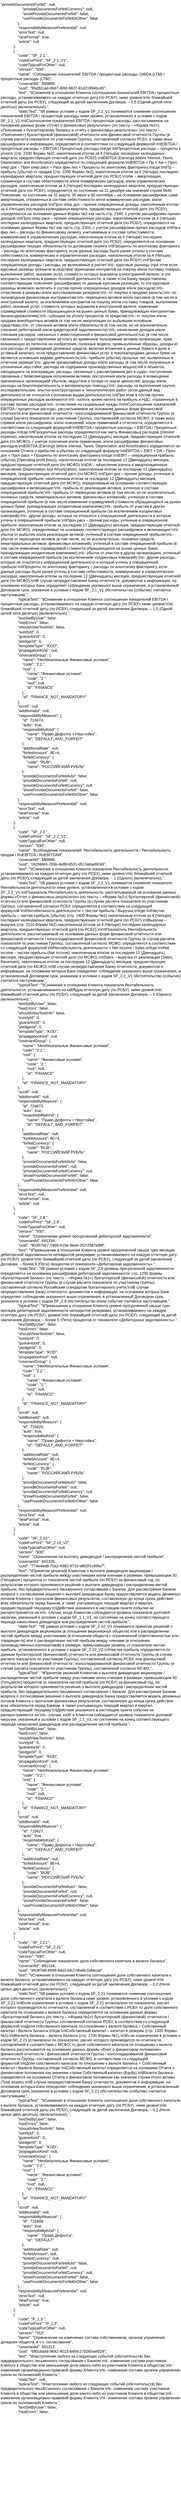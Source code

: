 <mxfile version="27.1.4">
  <diagram name="Страница — 1" id="WULPb32uHRo-QUS4CWuH">
    <mxGraphModel dx="1372" dy="743" grid="1" gridSize="10" guides="1" tooltips="1" connect="1" arrows="1" fold="1" page="1" pageScale="1" pageWidth="827" pageHeight="1169" math="0" shadow="0">
      <root>
        <mxCell id="0" />
        <mxCell id="1" parent="0" />
        <mxCell id="hpLpnZOfaxVlts9n7Vxk-15" value="&quot;provideDocumentsForfeit&quot;: null,&#xa;                    &quot;provideDocumentsForfeitCurrency&quot;: null,&#xa;                    &quot;showProvideDocumentsForfeit&quot;: false,&#xa;                    &quot;useProvideDocumentsForfeitInOther&quot;: false&#xa;                },&#xa;                &quot;responsibilityMeasurePreferential&quot;: null,&#xa;                &quot;errorText&quot;: null,&#xa;                &quot;newFormat&quot;: true,&#xa;                &quot;article&quot;: null&#xa;            },&#xa;            {&#xa;                &quot;code&quot;: &quot;SF_2.1.&quot;,&#xa;                &quot;codeForPrint&quot;: &quot;SF_2.1_V1&quot;,&#xa;                &quot;codeTypicalForOther&quot;: null,&#xa;                &quot;version&quot;: &quot;930&quot;,&#xa;                &quot;name&quot;: &quot;Соблюдение показателей: EBITDA / процентные расходы; OIBDA (LTM) / процентные расходы (LTM)&quot;,&#xa;                &quot;covenantId&quot;: 699899,&#xa;                &quot;uuid&quot;: &quot;95d32cad-d6d7-40bf-9827-81d21994bc45&quot;,&#xa;                &quot;text&quot;: &quot;\tСнижение в отношении Клиента соотношения показателей EBITDA / процентные расходы, устанавливаемого на каждую отчетную дату (по РСБУ), ниже уровня:\n\tс ближайшей отчетной даты (по РСБУ), следующей за датой заключения Договора, – 1,5 (Одной целой пяти десятых) (включительно).&quot;,&#xa;                &quot;staticText&quot;: &quot;\tВ рамках условия с кодом SF_2.1_V1 понимается снижение соотношения показателей EBITDA / процентные расходы ниже уровня, установленного в условии с кодом SF_2.1_V1.\n\tСоотношение показателей EBITDA / процентные расходы, рассчитываемое на основании данных форм «Отчет о финансовых результатах» (по тексту – «Форма №2»), «Пояснение к бухгалтерскому балансу и отчету о финансовых результатах» (по тексту – «Пояснение») бухгалтерской (финансовой) отчетности или финансовой отчетности Группы (в случае расчета показателя по участникам Группы), составленной согласно РСБУ, а также иных расшифровок и информации, определяется в соответствии со следующей формулой:\n\tEBITDA / процентные расходы = EBITDA / Процентные расходы,\n\tгде:\n\tПроцентные расходы – проценты к уплате (стр. 2330 Формы №2), накопленным итогом за 4 (Четыре) последних календарных квартала, предшествующих отчетной дате (по РСБУ),\n\tEBITDA (Earnings before Interest, Taxes, Depreciation and Amortization) определяется по следующей формуле:\n\tEBITDA = Пр + Ам + Проч опер дох – Проч опер расх + Расх фин лиз + Проценты по агентскому факторингу,\n\tгде:\n\tПр – прибыль (убыток) от продаж (стр. 2200 Формы №2), накопленным итогом за 4 (Четыре) последних календарных квартала, предшествующих отчетной дате (по РСБУ).\n\tАм – амортизация, отраженная в составе себестоимости и/или коммерческих расходов, и/или управленческих расходов, накопленным итогом за 4 (Четыре) последних календарных квартала, предшествующих отчетной дате (по РСБУ), определяется по состоянию на 31 декабря как значение строки 5640 Пояснения, по состоянию на 31 марта, 30 июня и 30 сентября – на основании расшифровок сумм амортизации, отраженных в составе себестоимости и/или коммерческих расходов, и/или управленческих расходов.\n\tПроч опер дох – прочие операционные доходы, накопленным итогом за 4 (Четыре) последних календарных квартала, предшествующих отчетной дате (по РСБУ), определяются на основании данных Формы №2 как часть стр. 2340, с учетом расшифровки прочих доходов.\n\tПроч опер расх – прочие операционные расходы, накопленным итогом за 4 (Четыре) последних календарных квартала, предшествующих отчетной дате (по РСБУ), определяются на основании данных Формы №2 как часть стр. 2350, с учетом расшифровки прочих расходов.\n\tРасх фин лиз – расходы по финансовому лизингу, учитываемые в составе себестоимости, коммерческих и управленческих расходах, накопленным итогом за 4 (Четыре) последних календарных квартала, предшествующих отчетной дате (по РСБУ), определяются на основании расшифровки текущих обязательств по договорам лизинга.\n\tПроценты по агентскому факторингу – расходы по агентскому факторингу, если данные расходы были ранее учтены в составе себестоимости, коммерческих и управленческих расходах, накопленным итогом за 4 (Четыре) последних календарных квартала, предшествующих отчетной дате (по РСБУ).\n\tПрочие операционные доходы / расходы, не включаемые в расчет:\n\t– курсовые разницы (при этом если курсовые разницы возникли вследствие переоценки контрактов на покупку и/или поставку товаров, выполнение работ, оказание услуг, стоимость которых выражена в иностранной валюте, и эти контракты заключены в рамках основной деятельности, а также если Банку предоставлены соответствующие пояснения (расшифровки) по данным курсовым разницам, то эти курсовые разницы возможно включить в состав прочих операционных доходов и/или расходов);\n\t– отчисления в резервы и/или восстановление резервов;\n\t– от покупки и продажи валюты;\n\t– по производным финансовым инструментам;\n\t– переоценка активов и/или пассивов (в том числе в иностранной валюте, за исключением контрактов на покупку и/или поставку товаров, выполнение работ, оказание услуг, стоимость которых выражена в иностранной валюте; изменение справедливой стоимости обращающихся на рынке ценных бумаг, принадлежащих контрагентам-балансодержателям);\n\t– субсидии на уплату процентов по кредитам;\n\t– от покупки и/или продажи внеоборотных активов (в том числе амортизация по выбывшим основным средствам);\n\t– от списания активов и/или обязательств (в том числе, но не исключительно, списание дебиторской и/или кредиторской задолженности);\n\t– начисления доходов и/или списания расходов, связанных с инвестиционной и финансовой деятельностью (в том числе связанные с предоставлением за плату во временное пользование активов организации, прав, возникающих из патентов на изобретения, полезные модели, промышленные образцы, доходы и/или расходы от размещения денежных средств, включая вложения в ценные бумаги и доли в уставный капитал), если предоставление финансовых услуг и покупка/продажа ценных бумаг не являются основными видами деятельности;\n\t– прибыли (убытки) прошлых лет, выявленные в отчетном периоде;\n\t– другие чрезвычайные доходы и/или расходы (в том числе полученные и уплаченные неустойки; расходы на содержание производственных мощностей и объектов, находящихся на консервации; расходы, связанные с рассмотрением дел в судах; поступления, связанные с безвозмездным получением активов; поступления и/или расходы в возмещение причиненных организацией убытков; недостачи и потери от порчи ценностей; доходы и/или расходы на благотворительность и материальную помощь);\n\t– расходы на выполнение научно-исследовательских, опытно-конструкторских и технологических работ (если данный вид деятельности не относится к основным видам деятельности).\n\tПри этом в состав прочих операционных расходов включаются:\n\t– налоги, кроме налога на прибыль и НДС, отраженные в составе прочих расходов;\n\t– отчисления на социальные нужды.\n\n\tСоотношение показателей EBITDA / процентные расходы, рассчитываемое на основании данных форм финансовой отчетности или финансовой отчетности / консолидированной финансовой отчетности Группы (в случае расчета показателя по участникам Группы), составленной согласно МСФО, а также иных справок и/или расшифровок, и/или пояснений, и/или примечаний к отчетности, определяется в соответствии со следующей формулой:\n\tEBITDA / процентные расходы = EBITDA / Процентные расходы,\n\tгде:\n\tПроцентные расходы определяются как часть Финансовых расходов (Interest expense), накопленным итогом за последние 12 (Двенадцать) месяцев, предшествующие отчетной дате (по МСФО), с учетом пояснения и/или примечания, и/или расшифровки финансовых расходов.\n\tEBITDA (Earnings before Interest, Taxes, Depreciation and Amortization) определяется на основании Отчета о прибылях и убытках по следующей формуле:\n\tEBITDA = EBIT + DA – Проч дох + Проч расх + Проценты по агентскому факторингу,\n\tгде:\n\tEBIT – операционная прибыль (убыток) (Operating profit (loss)), накопленным итогом за последние 12 (Двенадцать) месяцев, предшествующие отчетной дате (по МСФО).\n\tDA – начисление износа и амортизационные отчисления (Depreciation and Amortization), накопленным итогом за последние 12 (Двенадцать) месяцев, предшествующие отчетной дате (по МСФО).\n\tПроч дох – прочие доходы, учтенные в операционной прибыли, накопленным итогом за последние 12 (Двенадцать) месяцев, предшествующие отчетной дате (по МСФО), определяемые на основании соответствующих расшифровок и включающие:\n\t– прибыль от реализации активов, учтенную в составе операционной прибыли;\n\t– прибыль от переоценки активов (в том числе, но не исключительно, основных средств, нематериальных активов, финансовых вложений), учтенную в составе операционной прибыли (в том числе изменение справедливой стоимости обращающихся на рынке ценных бумаг, принадлежащих холдинговым компаниям);\n\t– прибыль от участия в других организациях, учтенную в составе операционной прибыли (за исключением холдинговых компаний);\n\t– другие доходы, которые не относятся к операционной деятельности и которые учтены в операционной прибыли.\n\tПроч расх – прочие расходы, учтенные в операционной прибыли, накопленным итогом за последние 12 (Двенадцать) месяцев, предшествующие отчетной дате (по МСФО), определяемые на основании соответствующих расшифровок и включающие:\n\t– убыток от выбытия и/или реализации активов, учтенный в составе операционной прибыли;\n\t– убыток от переоценки активов (в том числе, но не исключительно, основных средств, нематериальных активов, финансовых вложений), учтенный в составе операционной прибыли (в том числе изменение справедливой стоимости обращающихся на рынке ценных бумаг, принадлежащих холдинговым компаниям);\n\t– убыток от участия в других организациях, учтенный в составе операционной прибыли (за исключением холдинговых компаний);\n\t– другие расходы, которые не относятся к операционной деятельности и которые учтены в операционной прибыли.\n\tПроценты по агентскому факторингу – расходы по агентскому факторингу, если данные расходы были ранее учтены в составе себестоимости, коммерческих и управленческих расходах, накопленным итогом за последние 12 (Двенадцать) месяцев, предшествующие отчетной дате (по МСФО).\n\tВ случае непредоставления Банку отчетности, документов и информации, на основании которых Банк определяет соблюдение указанного выше ограничения, в установленный Договором срок, указанное в условии с кодом SF_2.1_V1 обстоятельство (событие) считается наступившим.&quot;,&#xa;                &quot;typicalText&quot;: &quot;\tСнижение в отношении Клиента соотношения показателей EBITDA / процентные расходы, устанавливаемого на каждую отчетную дату (по РСБУ), ниже уровня:\n\tс ближайшей отчетной даты (по РСБУ), следующей за датой заключения Договора, – 1,5 (Одной целой пяти десятых) (включительно).&quot;,&#xa;                &quot;textSetByUser&quot;: false,&#xa;                &quot;hasErrors&quot;: false,&#xa;                &quot;shouldViewTextInfo&quot;: false,&#xa;                &quot;suretyId&quot;: 0,&#xa;                &quot;guarantorId&quot;: 0,&#xa;                &quot;pledgerId&quot;: 0,&#xa;                &quot;templateType&quot;: &quot;KOD&quot;,&#xa;                &quot;propagationKind&quot;: null,&#xa;                &quot;covenantGroup&quot;: {&#xa;                    &quot;name&quot;: &quot;Необязательные Финансовые условия&quot;,&#xa;                    &quot;code&quot;: &quot;2.2.&quot;,&#xa;                    &quot;root&quot;: {&#xa;                        &quot;name&quot;: &quot;Финансовые условия&quot;,&#xa;                        &quot;code&quot;: &quot;2.&quot;,&#xa;                        &quot;root&quot;: null,&#xa;                        &quot;id&quot;: &quot;FINANCE&quot;&#xa;                    },&#xa;                    &quot;id&quot;: &quot;FINANCE_NOT_MANDATORY&quot;&#xa;                },&#xa;                &quot;scroll&quot;: null,&#xa;                &quot;additionalId&quot;: null,&#xa;                &quot;responsibilityMeasure&quot;: {&#xa;                    &quot;id&quot;: 724674,&#xa;                    &quot;auto&quot;: true,&#xa;                    &quot;responsibilityKind&quot;: {&#xa;                        &quot;name&quot;: &quot;Право Дефолта + Неустойка&quot;,&#xa;                        &quot;id&quot;: &quot;DEFAULT_AND_FORFEIT&quot;&#xa;                    },&#xa;                    &quot;additionalRate&quot;: null,&#xa;                    &quot;forfeitAmount&quot;: 8E+4,&#xa;                    &quot;forfeitCurrency&quot;: {&#xa;                        &quot;code&quot;: &quot;RUB&quot;,&#xa;                        &quot;name&quot;: &quot;РОССИЙСКИЙ РУБЛЬ&quot;&#xa;                    },&#xa;                    &quot;provideDocumentsForfeitAuto&quot;: false,&#xa;                    &quot;provideDocumentsForfeit&quot;: null,&#xa;                    &quot;provideDocumentsForfeitCurrency&quot;: null,&#xa;                    &quot;showProvideDocumentsForfeit&quot;: false,&#xa;                    &quot;useProvideDocumentsForfeitInOther&quot;: false&#xa;                },&#xa;                &quot;responsibilityMeasurePreferential&quot;: null,&#xa;                &quot;errorText&quot;: null,&#xa;                &quot;newFormat&quot;: true,&#xa;                &quot;article&quot;: null&#xa;            },&#xa;            {&#xa;                &quot;code&quot;: &quot;SF_2.2.&quot;,&#xa;                &quot;codeForPrint&quot;: &quot;SF_2.2_V1&quot;,&#xa;                &quot;codeTypicalForOther&quot;: null,&#xa;                &quot;version&quot;: &quot;930&quot;,&#xa;                &quot;name&quot;: &quot;Ð¡облюдение показателей: Рентабельность деятельности / Рентабельность продаж / RoEBITDA / RoEBITDAR&quot;,&#xa;                &quot;covenantId&quot;: 699898,&#xa;                &quot;uuid&quot;: &quot;cb2b6fe3-705b-4e86-b531-d513abad92a5&quot;,&#xa;                &quot;text&quot;: &quot;\tСнижение в отношении Клиента показателя Рентабельность деятельности, устанавливаемого на каждую отчетную дату (по РСБУ), ниже уровня:\n\tс ближайшей отчетной даты (по РСБУ), следующей за датой заключения Договора, – 1 (Одного) (включительно).&quot;,&#xa;                &quot;staticText&quot;: &quot;\tВ рамках условия с кодом SF_2.2_V1 понимается снижение показателя Рентабельности деятельности ниже уровня, установленного в условии с кодом SF_2.2_V1.\n\tПоказатель Рентабельность деятельности, рассчитываемый на основании данных формы «Отчет о финансовых результатах» (по тексту – «Форма №2») бухгалтерской (финансовой) отчетности или финансовой отчетности Группы (в случае расчета показателя по участникам Группы), составленной согласно РСБУ, определяется в соответствии со следующей формулой:\n\tРентабельность деятельности = Чистая прибыль / Выручка,\n\tгде:\n\tЧистая прибыль – чистая прибыль (убыток) (стр. 2400 Формы №2) накопленным итогом за 4 (Четыре) последних календарных квартала, предшествующих отчетной дате (по РСБУ).\n\tВыручка – выручка (стр. 2110 Формы №2) накопленным итогом за 4 (Четыре) последних календарных квартала, предшествующих отчетной дате (по РСБУ).\n\n\tПоказатель Рентабельность деятельности, рассчитываемый на основании данных форм финансовой отчетности или финансовой отчетности / консолидированной финансовой отчетности Группы (в случае расчета показателя по участникам Группы), составленной согласно МСФО, определяется в соответствии со следующей формулой:\n\tРентабельность деятельности = Net income / Sales,\n\tгде:\n\tNet income – чистая прибыль (Net income), накопленным итогом за последние 12 (Двенадцать) месяцев, предшествующие отчетной дате (по МСФО).\n\tSales – выручка от реализации (Sales, Revenues), накопленным итогом за последние 12 (Двенадцать) месяцев, предшествующие отчетной дате (по МСФО).\n\tВ случае непредоставления Банку отчетности, документов и информации, на основании которых Банк определяет соблюдение указанного выше ограничения, в установленный Договором срок, указанное в условии с кодом SF_2.2_V1 обстоятельство (событие) считается наступившим.&quot;,&#xa;                &quot;typicalText&quot;: &quot;\tСнижение в отношении Клиента показателя Рентабельность деятельности, устанавливаемого на каÐ¶дую отчетную дату (по РСБУ), ниже уровня:\n\tс ближайшей отчетной даты (по РСБУ), следующей за датой заключения Договора, – 1 (Одного) (включительно).&quot;,&#xa;                &quot;textSetByUser&quot;: false,&#xa;                &quot;hasErrors&quot;: false,&#xa;                &quot;shouldViewTextInfo&quot;: false,&#xa;                &quot;suretyId&quot;: 0,&#xa;                &quot;guarantorId&quot;: 0,&#xa;                &quot;pledgerId&quot;: 0,&#xa;                &quot;templateType&quot;: &quot;KOD&quot;,&#xa;                &quot;propagationKind&quot;: null,&#xa;                &quot;covenantGroup&quot;: {&#xa;                    &quot;name&quot;: &quot;Необязательные Финансовые условия&quot;,&#xa;                    &quot;code&quot;: &quot;2.2.&quot;,&#xa;                    &quot;root&quot;: {&#xa;                        &quot;name&quot;: &quot;Финансовые условия&quot;,&#xa;                        &quot;code&quot;: &quot;2.&quot;,&#xa;                        &quot;root&quot;: null,&#xa;                        &quot;id&quot;: &quot;FINANCE&quot;&#xa;                    },&#xa;                    &quot;id&quot;: &quot;FINANCE_NOT_MANDATORY&quot;&#xa;                },&#xa;                &quot;scroll&quot;: null,&#xa;                &quot;additionalId&quot;: null,&#xa;                &quot;responsibilityMeasure&quot;: {&#xa;                    &quot;id&quot;: 724673,&#xa;                    &quot;auto&quot;: true,&#xa;                    &quot;responsibilityKind&quot;: {&#xa;                        &quot;name&quot;: &quot;Право Дефолта + Неустойка&quot;,&#xa;                        &quot;id&quot;: &quot;DEFAULT_AND_FORFEIT&quot;&#xa;                    },&#xa;                    &quot;additionalRate&quot;: null,&#xa;                    &quot;forfeitAmount&quot;: 8E+4,&#xa;                    &quot;forfeitCurrency&quot;: {&#xa;                        &quot;code&quot;: &quot;RUB&quot;,&#xa;                        &quot;name&quot;: &quot;РОССИЙСКИЙ РУБЛЬ&quot;&#xa;                    },&#xa;                    &quot;provideDocumentsForfeitAuto&quot;: false,&#xa;                    &quot;provideDocumentsForfeit&quot;: null,&#xa;                    &quot;provideDocumentsForfeitCurrency&quot;: null,&#xa;                    &quot;showProvideDocumentsForfeit&quot;: false,&#xa;                    &quot;useProvideDocumentsForfeitInOther&quot;: false&#xa;                },&#xa;                &quot;responsibilityMeasurePreferential&quot;: null,&#xa;                &quot;errorText&quot;: null,&#xa;                &quot;newFormat&quot;: true,&#xa;                &quot;article&quot;: null&#xa;            },&#xa;            {&#xa;                &quot;code&quot;: &quot;SF_2.8.&quot;,&#xa;                &quot;codeForPrint&quot;: &quot;SF_2.8&quot;,&#xa;                &quot;codeTypicalForOther&quot;: null,&#xa;                &quot;version&quot;: &quot;930&quot;,&#xa;                &quot;name&quot;: &quot;Ограничение уровня просроченной дебиторской задолженности&quot;,&#xa;                &quot;covenantId&quot;: 691334,&#xa;                &quot;uuid&quot;: &quot;90357587-1968-415e-9eee-257cf387e88f&quot;,&#xa;                &quot;text&quot;: &quot;\tПревышение в отношении Клиента уровня просроченной свыше трех месяцев дебиторской задолженности непокрытой резервами, устанавливаемого на каждую отчетную дату (по РСБУ), уровня:\n\tс ближайшей отчетной даты (по РСБУ), следующей за датой заключения Договора, – более 5 (Пяти) процентов от показателя «Дебиторская задолженность».&quot;,&#xa;                &quot;staticText&quot;: &quot;\tВ рамках условия с кодом SF_2.8 уровень просроченной задолженности определяется на основании расшифровок дебиторской задолженности: стр. 1230 формы «Бухгалтерский баланс» (по тексту – «Форма №1») бухгалтерской (финансовой) отчетности или финансовой отчетности Группы (в случае расчета показателя по участникам Группы), составленной согласно Российским стандартам бухгалтерского учета.\n\tВ случае непредоставления Банку отчетности, документов и информации, на основании которых Банк определяет соблюдение указанного выше ограничения, в установленный Договором срок, указанное в условии с кодом SF_2.8 обстоятельство и/или событие считается наступившим.&quot;,&#xa;                &quot;typicalText&quot;: &quot;\tПревышение в отношении Клиента уровня просроченной свыше трех месяцев дебиторской задолженности непокрытой резервами, устанавливаемого на каждую отчетную дату (по РСБУ), уровня:\n\tс ближайшей отчетной даты (по РСБУ), следующей за датой заключения Договора, – более 5 (Пяти) процентов от показателя «Дебиторская задолженность».&quot;,&#xa;                &quot;textSetByUser&quot;: false,&#xa;                &quot;hasErrors&quot;: false,&#xa;                &quot;shouldViewTextInfo&quot;: false,&#xa;                &quot;suretyId&quot;: 0,&#xa;                &quot;guarantorId&quot;: 0,&#xa;                &quot;pledgerId&quot;: 0,&#xa;                &quot;templateType&quot;: &quot;KOD&quot;,&#xa;                &quot;propagationKind&quot;: null,&#xa;                &quot;covenantGroup&quot;: {&#xa;                    &quot;name&quot;: &quot;Необязательные Финансовые условия&quot;,&#xa;                    &quot;code&quot;: &quot;2.2.&quot;,&#xa;                    &quot;root&quot;: {&#xa;                        &quot;name&quot;: &quot;Финансовые условия&quot;,&#xa;                        &quot;code&quot;: &quot;2.&quot;,&#xa;                        &quot;root&quot;: null,&#xa;                        &quot;id&quot;: &quot;FINANCE&quot;&#xa;                    },&#xa;                    &quot;id&quot;: &quot;FINANCE_NOT_MANDATORY&quot;&#xa;                },&#xa;                &quot;scroll&quot;: null,&#xa;                &quot;additionalId&quot;: null,&#xa;                &quot;responsibilityMeasure&quot;: {&#xa;                    &quot;id&quot;: 715626,&#xa;                    &quot;auto&quot;: true,&#xa;                    &quot;responsibilityKind&quot;: {&#xa;                        &quot;name&quot;: &quot;Право Дефолта + Неустойка&quot;,&#xa;                        &quot;id&quot;: &quot;DEFAULT_AND_FORFEIT&quot;&#xa;                    },&#xa;                    &quot;additionalRate&quot;: null,&#xa;                    &quot;forfeitAmount&quot;: 8E+4,&#xa;                    &quot;forfeitCurrency&quot;: {&#xa;                        &quot;code&quot;: &quot;RUB&quot;,&#xa;                        &quot;name&quot;: &quot;РОССИЙСКИЙ РУБЛЬ&quot;&#xa;                    },&#xa;                    &quot;provideDocumentsForfeitAuto&quot;: false,&#xa;                    &quot;provideDocumentsForfeit&quot;: null,&#xa;                    &quot;provideDocumentsForfeitCurrency&quot;: null,&#xa;                    &quot;showProvideDocumentsForfeit&quot;: false,&#xa;                    &quot;useProvideDocumentsForfeitInOther&quot;: false&#xa;                },&#xa;                &quot;responsibilityMeasurePreferential&quot;: null,&#xa;                &quot;errorText&quot;: null,&#xa;                &quot;newFormat&quot;: true,&#xa;                &quot;article&quot;: null&#xa;            },&#xa;            {&#xa;                &quot;code&quot;: &quot;SF_2.10.&quot;,&#xa;                &quot;codeForPrint&quot;: &quot;SF_2.10_V2&quot;,&#xa;                &quot;codeTypicalForOther&quot;: null,&#xa;                &quot;version&quot;: &quot;930&quot;,&#xa;                &quot;name&quot;: &quot;Ограничение на выплату дивидендов / распределение чистой прибыли&quot;,&#xa;                &quot;covenantId&quot;: 691335,&#xa;                &quot;uuid&quot;: &quot;774e4ed8-70a2-4382-9710-d802f1c89fa7&quot;,&#xa;                &quot;text&quot;: &quot;\tПринятие решений Клиентом о выплате дивидендов акционерам / распределении чистой прибыли между участниками и/или членами в размере, превышающем 50 (Пятьдесят) процентов от показателя чистой прибыли (по РСБУ) за финансовый год, по результатам которого принимается решение о выплате дивидендов / распределении чистой прибыли, без предварительного письменного согласования с Банком. Для рассмотрения Банком вопроса о согласовании решения о выплате дивидендов Банку предоставляется модель денежных потоков Клиента с прогнозом финансовых результатов, составленную до конца срока действия всех обязательств перед Банком, а также учитывающую текущий квартал и квартал, предшествующий текущему.\n\tДействие указанного в настоящем пункте события не распространяется на:\n\t– случаи, когда Клиентом соблюдается уровень показателя долговой нагрузки, указанный в условии с кодом SF_1.1_V1, по состоянию на конец соответствующего периода начисления дивидендов или распределения чистой прибыли.&quot;,&#xa;                &quot;staticText&quot;: &quot;\tВ рамках условия с кодом SF_2.10_V2 понимается принятие решений о выплате дивидендов акционерам (в отношении акционерных обществ) или о распределении чистой прибыли между участниками (в отношении обществ с ограниченной ответственностью или товариществ) или о распределении чистой прибыли между членами (в отношении производственных кооперативов) в размере, превышающем уровень от показателя чистая прибыль, установленного в условии с кодом SF_2.10_V2.\n\tЧистая прибыль определяется по данным бухгалтерской (финансовой) отчетности или финансовой отчетности Группы (в случае расчета показателя по участникам Группы), составленной согласно РСБУ, или финансовой отчетности или финансовой отчетности / консолидированной финансовой отчетности Группы (в случае расчета показателя по участникам Группы), составленной согласно МСФО.&quot;,&#xa;                &quot;typicalText&quot;: &quot;\tПринятие решений Клиентом о выплате дивидендов акционерам / распределении чистой прибыли между участниками и/или членами в размере, превышающем 50 (Пятьдесят) процентов от показателя чистой прибыли (по РСБУ) за финансовый год, по результатам которого принимается решение о выплате дивидендов / распределении чистой прибыли, без предварительного письменного согласования с Банком. Для рассмотрения Банком вопроса о согласовании решения о выплате дивидендов Банку предоставляется модель денежных потоков Клиента с прогнозом финансовых результатов, составленную до конца срока действия всех обязательств перед Банком, а также учитывающую текущий квартал и квартал, предшествующий текущему.\n\tДействие указанного в настоящем пункте события не распространяется на:\n\t– случаи, когÐ´а Клиентом соблюдается уровень показателя долговой нагрузки, указанный в условии с кодом SF_1.1_V1, по состоянию на конец соответствующего периода начисления дивидендов или распределения чистой прибыли.&quot;,&#xa;                &quot;textSetByUser&quot;: false,&#xa;                &quot;hasErrors&quot;: false,&#xa;                &quot;shouldViewTextInfo&quot;: false,&#xa;                &quot;suretyId&quot;: 0,&#xa;                &quot;guarantorId&quot;: 0,&#xa;                &quot;pledgerId&quot;: 0,&#xa;                &quot;templateType&quot;: &quot;KOD&quot;,&#xa;                &quot;propagationKind&quot;: null,&#xa;                &quot;covenantGroup&quot;: {&#xa;                    &quot;name&quot;: &quot;Необязательные Финансовые условия&quot;,&#xa;                    &quot;code&quot;: &quot;2.2.&quot;,&#xa;                    &quot;root&quot;: {&#xa;                        &quot;name&quot;: &quot;Финансовые условия&quot;,&#xa;                        &quot;code&quot;: &quot;2.&quot;,&#xa;                        &quot;root&quot;: null,&#xa;                        &quot;id&quot;: &quot;FINANCE&quot;&#xa;                    },&#xa;                    &quot;id&quot;: &quot;FINANCE_NOT_MANDATORY&quot;&#xa;                },&#xa;                &quot;scroll&quot;: null,&#xa;                &quot;additionalId&quot;: null,&#xa;                &quot;responsibilityMeasure&quot;: {&#xa;                    &quot;id&quot;: 715627,&#xa;                    &quot;auto&quot;: true,&#xa;                    &quot;responsibilityKind&quot;: {&#xa;                        &quot;name&quot;: &quot;Право Дефолта + Неустойка&quot;,&#xa;                        &quot;id&quot;: &quot;DEFAULT_AND_FORFEIT&quot;&#xa;                    },&#xa;                    &quot;additionalRate&quot;: null,&#xa;                    &quot;forfeitAmount&quot;: 8E+4,&#xa;                    &quot;forfeitCurrency&quot;: {&#xa;                        &quot;code&quot;: &quot;RUB&quot;,&#xa;                        &quot;name&quot;: &quot;РОССИЙСКИЙ РУБЛЬ&quot;&#xa;                    },&#xa;                    &quot;provideDocumentsForfeitAuto&quot;: false,&#xa;                    &quot;provideDocumentsForfeit&quot;: null,&#xa;                    &quot;provideDocumentsForfeitCurrency&quot;: null,&#xa;                    &quot;showProvideDocumentsForfeit&quot;: false,&#xa;                    &quot;useProvideDocumentsForfeitInOther&quot;: false&#xa;                },&#xa;                &quot;responsibilityMeasurePreferential&quot;: null,&#xa;                &quot;errorText&quot;: null,&#xa;                &quot;newFormat&quot;: true,&#xa;                &quot;article&quot;: null&#xa;            },&#xa;            {&#xa;                &quot;code&quot;: &quot;SF_2.21.&quot;,&#xa;                &quot;codeForPrint&quot;: &quot;SF_2.21&quot;,&#xa;                &quot;codeTypicalForOther&quot;: null,&#xa;                &quot;version&quot;: &quot;930&quot;,&#xa;                &quot;name&quot;: &quot;Соблюдение показателя: доля собственного капитала в валюте баланса&quot;,&#xa;                &quot;covenantId&quot;: 691316,&#xa;                &quot;uuid&quot;: &quot;efc9f7e8-9999-4dd1-bfc2-dba9c1b6ecae&quot;,&#xa;                &quot;text&quot;: &quot;\tСнижение в отношении Клиента соотношения доли собственного капитала к валюте баланса, устанавливаемого на каждую отчетную дату (по РСБУ), ниже уровня:\n\tс ближайшей отчетной даты (по РСБУ), следующей за датой заключения Договора, – 0,2 (Ноля целых двух десятых) (включительно).&quot;,&#xa;                &quot;staticText&quot;: &quot;\tВ рамках условия с кодом SF_2.21 понимается снижение соотношения доли собственного капитала к валюте баланса ниже уровня, установленного в условии с кодом SF_2.21.\n\tЕсли ограничение в условии с кодом SF_2.21 установлено по показателю, расчет которого производится по отчетности, составленной в соответствии с РСБУ, то доля собственного капитала по отношению к валюте баланса определяется на основании данных формы «Бухгалтерский баланс» (по тексту – «Форма №1») бухгалтерской (финансовой) отчетности / финансовой отчетности Группы, составленной согласно РСБУ, в соответствии со следующей формулой:\n\tДоля собственного капитала по отношению к валюте баланса = Собственный капитал / Валюта баланса,\n\tгде:\n\tСобственный капитал – капитал и резервы (стр. 1300 Формы №1);\n\tВалюта баланса – валюта баланса (стр. 1700 Формы №1).\n\tЕсли ограничение в условии с кодом SF_2.21 установлено по показателю, расчет которого производится по отчетности, составленной в соответствии с МСФО, то доля собственного капитала по отношению к валюте баланса рассчитывается на основании данных формы «Ðчет о финансовом положении» финансовой отчетности / финансовой отчетности Группы / консолидированной финансовой отчетности Группы, составленной согласно МСФО, в соответствии со следующей формулой:\n\tДоля собственного капитала по отношению к валюте баланса = Собственный капитал / Валюта баланса,\n\tгде:\n\tСобственный капитал определяется на основании Отчета о финансовом положении как значение строки Собственный капитал (Equity).\n\tВалюта баланса определяется на основании Отчета о финансовом положении как значение строки Итого активы (Total assets).\n\tВ случае непредоставления Банку отчетности, документов и информации, на основании которых Банк определяет соблюдение указанного выше ограничения, в установленный Договором срок, указанное в условии с кодом SF_2.21 обстоятельство (событие) считается наступившим.&quot;,&#xa;                &quot;typicalText&quot;: &quot;\tСнижение в отношении Клиента соотношения доли собственного капитала к валюте баланса, устанавливаемого на каждую отчетную дату (по РСБУ), ниже уровня:\n\tс ближайшей отчетной даты (по РСБУ), следующей за датой заключения Договора, – 0,2 (Ноля целых двух десятых) (включительно).&quot;,&#xa;                &quot;textSetByUser&quot;: false,&#xa;                &quot;hasErrors&quot;: false,&#xa;                &quot;shouldViewTextInfo&quot;: false,&#xa;                &quot;suretyId&quot;: 0,&#xa;                &quot;guarantorId&quot;: 0,&#xa;                &quot;pledgerId&quot;: 0,&#xa;                &quot;templateType&quot;: &quot;KOD&quot;,&#xa;                &quot;propagationKind&quot;: null,&#xa;                &quot;covenantGroup&quot;: {&#xa;                    &quot;name&quot;: &quot;Необязательные Финансовые условия&quot;,&#xa;                    &quot;code&quot;: &quot;2.2.&quot;,&#xa;                    &quot;root&quot;: {&#xa;                        &quot;name&quot;: &quot;Финансовые условия&quot;,&#xa;                        &quot;code&quot;: &quot;2.&quot;,&#xa;                        &quot;root&quot;: null,&#xa;                        &quot;id&quot;: &quot;FINANCE&quot;&#xa;                    },&#xa;                    &quot;id&quot;: &quot;FINANCE_NOT_MANDATORY&quot;&#xa;                },&#xa;                &quot;scroll&quot;: null,&#xa;                &quot;additionalId&quot;: null,&#xa;                &quot;responsibilityMeasure&quot;: {&#xa;                    &quot;id&quot;: 715608,&#xa;                    &quot;auto&quot;: true,&#xa;                    &quot;responsibilityKind&quot;: {&#xa;                        &quot;name&quot;: &quot;Право Дефолта&quot;,&#xa;                        &quot;id&quot;: &quot;DEFAULT&quot;&#xa;                    },&#xa;                    &quot;additionalRate&quot;: null,&#xa;                    &quot;forfeitAmount&quot;: null,&#xa;                    &quot;forfeitCurrency&quot;: null,&#xa;                    &quot;provideDocumentsForfeitAuto&quot;: false,&#xa;                    &quot;provideDocumentsForfeit&quot;: null,&#xa;                    &quot;provideDocumentsForfeitCurrency&quot;: null,&#xa;                    &quot;showProvideDocumentsForfeit&quot;: false,&#xa;                    &quot;useProvideDocumentsForfeitInOther&quot;: false&#xa;                },&#xa;                &quot;responsibilityMeasurePreferential&quot;: null,&#xa;                &quot;errorText&quot;: null,&#xa;                &quot;newFormat&quot;: true,&#xa;                &quot;article&quot;: null&#xa;            },&#xa;            {&#xa;                &quot;code&quot;: &quot;P_1.3.&quot;,&#xa;                &quot;codeForPrint&quot;: &quot;P_1.3&quot;,&#xa;                &quot;codeTypicalForOther&quot;: null,&#xa;                &quot;version&quot;: &quot;915&quot;,&#xa;                &quot;name&quot;: &quot;Ограничение на изменение состава собственников, органов управления, дочерних обществ, в т.ч. согласование&quot;,&#xa;                &quot;covenantId&quot;: 691312,&#xa;                &quot;uuid&quot;: &quot;690c8ada-9692-4513-8459-27d265aef028&quot;,&#xa;                &quot;text&quot;: &quot;\tНаступление любого из следующих событий (обстоятельств) без предварительного письменного согласования с Банком:\n\t– изменение состава участников Клиента в обществе или уменьшение доли какого-либо из участников Клиента в обществе;\n\t– изменение организационно-правовой формы Клиента;\n\t– изменение состава органов управления (и/или их полномочий) Клиента.&quot;,&#xa;                &quot;staticText&quot;: null,&#xa;                &quot;typicalText&quot;: &quot;\tНаступление любого из следующих событий (обстоятельств) без предварительного письÐ¼енного согласования с Банком:\n\t– изменение состава участников Клиента в обществе или уменьшение доли какого-либо из участников Клиента в обществе;\n\t– изменение организационно-правовой формы Клиента;\n\t– изменение состава органов управления (и/или их полномочий) Клиента.&quot;,&#xa;                &quot;textSetByUser&quot;: false,&#xa;                &quot;hasErrors&quot;: false," style="text;whiteSpace=wrap;" vertex="1" parent="1">
          <mxGeometry x="230" y="90" width="560" height="7740" as="geometry" />
        </mxCell>
      </root>
    </mxGraphModel>
  </diagram>
</mxfile>
